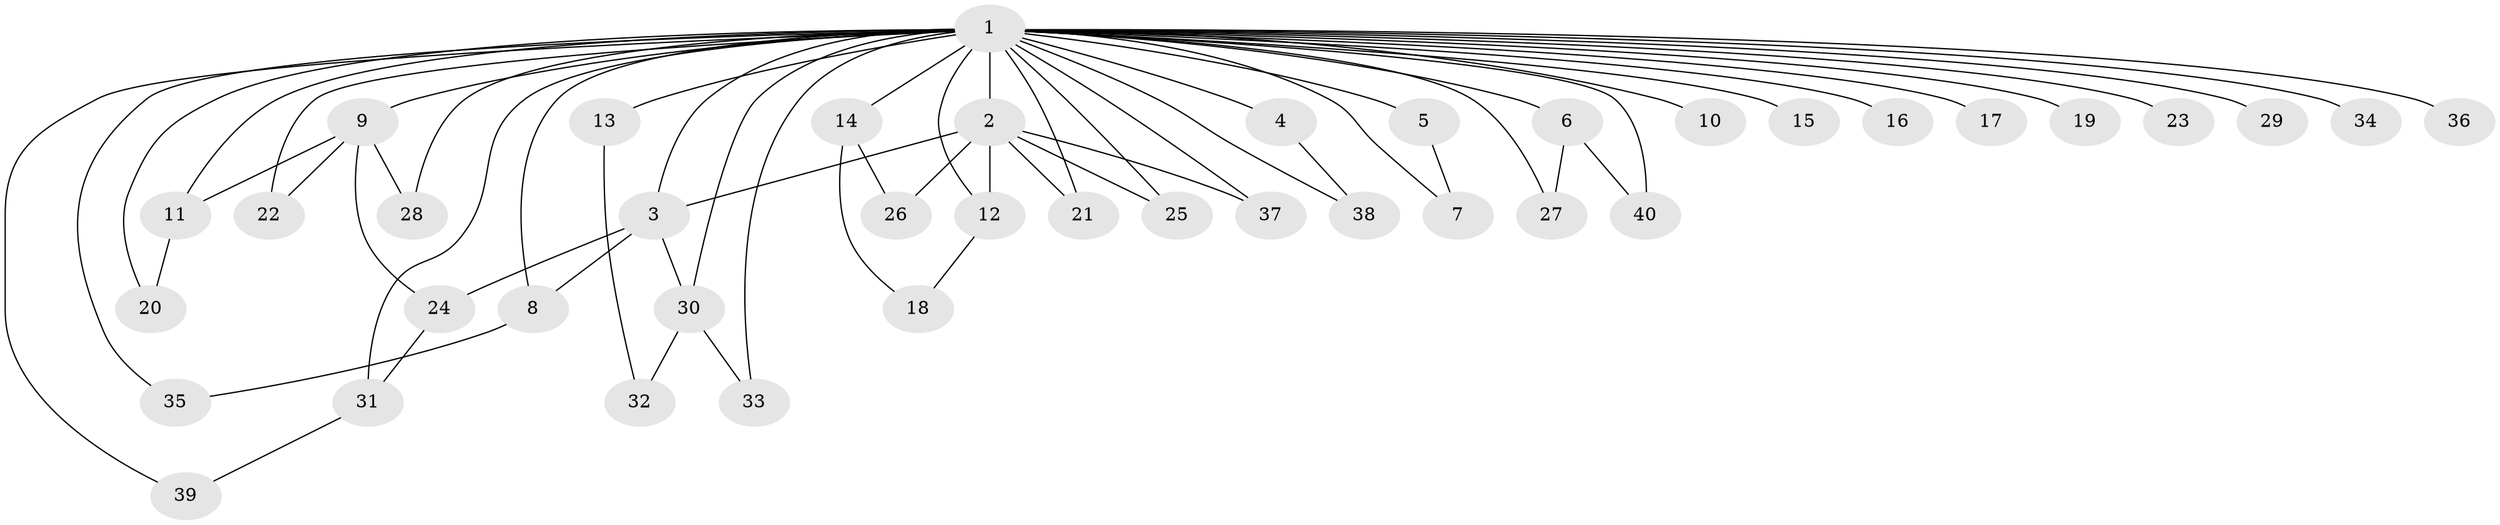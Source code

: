 // original degree distribution, {12: 0.017543859649122806, 9: 0.017543859649122806, 26: 0.017543859649122806, 15: 0.03508771929824561, 18: 0.017543859649122806, 16: 0.017543859649122806, 22: 0.017543859649122806, 14: 0.03508771929824561, 3: 0.17543859649122806, 2: 0.5614035087719298, 4: 0.05263157894736842, 6: 0.017543859649122806, 5: 0.017543859649122806}
// Generated by graph-tools (version 1.1) at 2025/49/03/04/25 22:49:19]
// undirected, 40 vertices, 62 edges
graph export_dot {
  node [color=gray90,style=filled];
  1;
  2;
  3;
  4;
  5;
  6;
  7;
  8;
  9;
  10;
  11;
  12;
  13;
  14;
  15;
  16;
  17;
  18;
  19;
  20;
  21;
  22;
  23;
  24;
  25;
  26;
  27;
  28;
  29;
  30;
  31;
  32;
  33;
  34;
  35;
  36;
  37;
  38;
  39;
  40;
  1 -- 2 [weight=19.0];
  1 -- 3 [weight=8.0];
  1 -- 4 [weight=1.0];
  1 -- 5 [weight=1.0];
  1 -- 6 [weight=2.0];
  1 -- 7 [weight=1.0];
  1 -- 8 [weight=1.0];
  1 -- 9 [weight=3.0];
  1 -- 10 [weight=1.0];
  1 -- 11 [weight=1.0];
  1 -- 12 [weight=1.0];
  1 -- 13 [weight=2.0];
  1 -- 14 [weight=2.0];
  1 -- 15 [weight=1.0];
  1 -- 16 [weight=1.0];
  1 -- 17 [weight=2.0];
  1 -- 19 [weight=3.0];
  1 -- 20 [weight=1.0];
  1 -- 21 [weight=1.0];
  1 -- 22 [weight=1.0];
  1 -- 23 [weight=2.0];
  1 -- 25 [weight=1.0];
  1 -- 27 [weight=1.0];
  1 -- 28 [weight=1.0];
  1 -- 29 [weight=2.0];
  1 -- 30 [weight=1.0];
  1 -- 31 [weight=1.0];
  1 -- 33 [weight=1.0];
  1 -- 34 [weight=2.0];
  1 -- 35 [weight=1.0];
  1 -- 36 [weight=2.0];
  1 -- 37 [weight=1.0];
  1 -- 38 [weight=1.0];
  1 -- 39 [weight=1.0];
  1 -- 40 [weight=1.0];
  2 -- 3 [weight=3.0];
  2 -- 12 [weight=1.0];
  2 -- 21 [weight=1.0];
  2 -- 25 [weight=1.0];
  2 -- 26 [weight=1.0];
  2 -- 37 [weight=1.0];
  3 -- 8 [weight=1.0];
  3 -- 24 [weight=1.0];
  3 -- 30 [weight=1.0];
  4 -- 38 [weight=1.0];
  5 -- 7 [weight=1.0];
  6 -- 27 [weight=1.0];
  6 -- 40 [weight=1.0];
  8 -- 35 [weight=1.0];
  9 -- 11 [weight=1.0];
  9 -- 22 [weight=1.0];
  9 -- 24 [weight=1.0];
  9 -- 28 [weight=1.0];
  11 -- 20 [weight=1.0];
  12 -- 18 [weight=1.0];
  13 -- 32 [weight=1.0];
  14 -- 18 [weight=1.0];
  14 -- 26 [weight=1.0];
  24 -- 31 [weight=1.0];
  30 -- 32 [weight=1.0];
  30 -- 33 [weight=1.0];
  31 -- 39 [weight=1.0];
}
